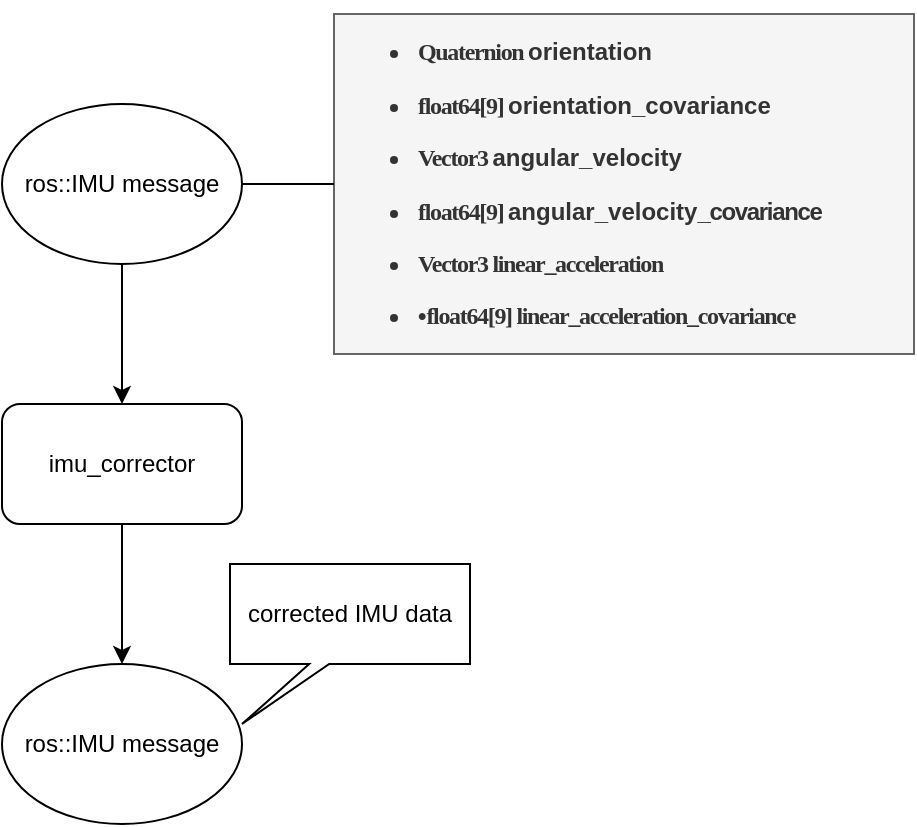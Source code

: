 <mxfile version="21.0.6" type="github">
  <diagram name="페이지-1" id="cLSUxK00jbgOXPonbLDi">
    <mxGraphModel dx="1388" dy="765" grid="0" gridSize="10" guides="1" tooltips="1" connect="1" arrows="1" fold="1" page="1" pageScale="1" pageWidth="827" pageHeight="1169" math="0" shadow="0">
      <root>
        <mxCell id="0" />
        <mxCell id="1" parent="0" />
        <mxCell id="ij9p2UhYs98pJs_ubAgS-3" value="imu_corrector" style="rounded=1;whiteSpace=wrap;html=1;" parent="1" vertex="1">
          <mxGeometry x="240" y="280" width="120" height="60" as="geometry" />
        </mxCell>
        <mxCell id="ij9p2UhYs98pJs_ubAgS-5" value="&lt;div style=&quot;&quot;&gt;&lt;h6&gt;&lt;ul style=&quot;font-size: 12px;&quot;&gt;&lt;li style=&quot;&quot;&gt;&lt;span style=&quot;font-family: &amp;quot;맑은 고딕&amp;quot;; letter-spacing: -0.5pt; background-color: initial;&quot;&gt;Quaternion&amp;nbsp;&lt;/span&gt;orientation&lt;/li&gt;&lt;/ul&gt;&lt;ul style=&quot;font-size: 12px;&quot;&gt;&lt;li style=&quot;&quot;&gt;&lt;span style=&quot;background-color: initial; font-family: &amp;quot;맑은 고딕&amp;quot;; letter-spacing: -0.5pt;&quot;&gt;float64[9]&amp;nbsp;&lt;/span&gt;orientation_covariance&lt;/li&gt;&lt;/ul&gt;&lt;ul style=&quot;font-size: 12px;&quot;&gt;&lt;li style=&quot;&quot;&gt;&lt;span style=&quot;background-color: initial; font-family: &amp;quot;맑은 고딕&amp;quot;; letter-spacing: -0.5pt;&quot;&gt;Vector3&amp;nbsp;&lt;/span&gt;angular_velocity&lt;/li&gt;&lt;/ul&gt;&lt;ul style=&quot;font-size: 12px;&quot;&gt;&lt;li style=&quot;&quot;&gt;&lt;span style=&quot;background-color: initial; font-family: &amp;quot;맑은 고딕&amp;quot;; letter-spacing: -0.5pt;&quot;&gt;float64[9]&amp;nbsp;&lt;/span&gt;angular_velocity&lt;span style=&quot;background-color: initial; letter-spacing: -0.5pt;&quot;&gt;_covariance&lt;/span&gt;&lt;/li&gt;&lt;/ul&gt;&lt;ul style=&quot;font-size: 12px;&quot;&gt;&lt;li style=&quot;&quot;&gt;&lt;span style=&quot;font-family: &amp;quot;맑은 고딕&amp;quot;; letter-spacing: -0.5pt;&quot;&gt;V&lt;/span&gt;&lt;span style=&quot;font-family: &amp;quot;맑은 고딕&amp;quot;; letter-spacing: -0.5pt;&quot;&gt;ector3 &lt;/span&gt;&lt;span style=&quot;font-family: &amp;quot;맑은 고딕&amp;quot;; letter-spacing: -0.5pt;&quot;&gt;linear_acceleration&lt;/span&gt;&lt;/li&gt;&lt;/ul&gt;&lt;ul style=&quot;font-size: 12px;&quot;&gt;&lt;li style=&quot;&quot;&gt;&lt;span style=&quot;&quot;&gt;&lt;span&gt;•&lt;/span&gt;&lt;/span&gt;&lt;span style=&quot;font-family: &amp;quot;맑은 고딕&amp;quot;; letter-spacing: -0.5pt;&quot;&gt;float64[9]&lt;/span&gt;&lt;span style=&quot;font-family: &amp;quot;맑은 고딕&amp;quot;; letter-spacing: -0.5pt;&quot;&gt; &lt;/span&gt;&lt;span style=&quot;font-family: &amp;quot;맑은 고딕&amp;quot;; letter-spacing: -0.5pt;&quot;&gt;linear_acceleration_covarianc&lt;/span&gt;&lt;span style=&quot;font-family: &amp;quot;맑은 고딕&amp;quot;; letter-spacing: -0.5pt;&quot;&gt;e&lt;br&gt;&lt;/span&gt;&lt;/li&gt;&lt;/ul&gt;&lt;/h6&gt;&lt;/div&gt;" style="text;html=1;strokeColor=#666666;fillColor=#f5f5f5;align=left;verticalAlign=middle;whiteSpace=wrap;rounded=0;fontColor=#333333;" parent="1" vertex="1">
          <mxGeometry x="406" y="85" width="290" height="170" as="geometry" />
        </mxCell>
        <mxCell id="ij9p2UhYs98pJs_ubAgS-7" value="" style="endArrow=none;html=1;rounded=0;exitX=1;exitY=0.5;exitDx=0;exitDy=0;" parent="1" source="8KtS7qB_djtXKdhh4A2n-1" target="ij9p2UhYs98pJs_ubAgS-5" edge="1">
          <mxGeometry width="50" height="50" relative="1" as="geometry">
            <mxPoint x="360" y="190" as="sourcePoint" />
            <mxPoint x="456" y="280" as="targetPoint" />
          </mxGeometry>
        </mxCell>
        <mxCell id="ij9p2UhYs98pJs_ubAgS-8" value="" style="endArrow=classic;html=1;rounded=0;exitX=0.5;exitY=1;exitDx=0;exitDy=0;entryX=0.5;entryY=0;entryDx=0;entryDy=0;" parent="1" target="ij9p2UhYs98pJs_ubAgS-3" edge="1">
          <mxGeometry width="50" height="50" relative="1" as="geometry">
            <mxPoint x="300" y="210" as="sourcePoint" />
            <mxPoint x="456" y="280" as="targetPoint" />
          </mxGeometry>
        </mxCell>
        <mxCell id="ij9p2UhYs98pJs_ubAgS-10" value="" style="endArrow=classic;html=1;rounded=0;entryX=0.5;entryY=0;entryDx=0;entryDy=0;exitX=0.5;exitY=1;exitDx=0;exitDy=0;" parent="1" source="ij9p2UhYs98pJs_ubAgS-3" edge="1">
          <mxGeometry width="50" height="50" relative="1" as="geometry">
            <mxPoint x="300" y="350" as="sourcePoint" />
            <mxPoint x="300" y="410" as="targetPoint" />
          </mxGeometry>
        </mxCell>
        <mxCell id="8KtS7qB_djtXKdhh4A2n-1" value="ros::IMU message" style="ellipse;whiteSpace=wrap;html=1;" parent="1" vertex="1">
          <mxGeometry x="240" y="130" width="120" height="80" as="geometry" />
        </mxCell>
        <mxCell id="8KtS7qB_djtXKdhh4A2n-2" value="ros::IMU message" style="ellipse;whiteSpace=wrap;html=1;" parent="1" vertex="1">
          <mxGeometry x="240" y="410" width="120" height="80" as="geometry" />
        </mxCell>
        <mxCell id="8KtS7qB_djtXKdhh4A2n-3" value="corrected IMU data" style="shape=callout;whiteSpace=wrap;html=1;perimeter=calloutPerimeter;base=10;size=30;position=0.33;position2=0.05;" parent="1" vertex="1">
          <mxGeometry x="354" y="360" width="120" height="80" as="geometry" />
        </mxCell>
      </root>
    </mxGraphModel>
  </diagram>
</mxfile>
